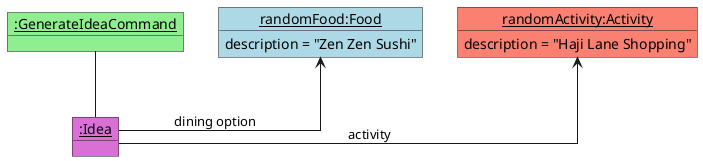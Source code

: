 @startuml
'https://plantuml.com/object-diagram
skinparam linetype ortho

object "<u>:GenerateIdeaCommand" as GenerateIdeaCommand #lightgreen

object "<u>randomFood:Food" as Food #lightblue
Food : description = "Zen Zen Sushi"

object "<u>randomActivity:Activity" as Activity #salmon
Activity : description = "Haji Lane Shopping"

object "<u>:Idea" as Idea #orchid

GenerateIdeaCommand -- Idea

Idea -[norank]-> Food : dining option
Idea -[norank]-> Activity : activity

@enduml
